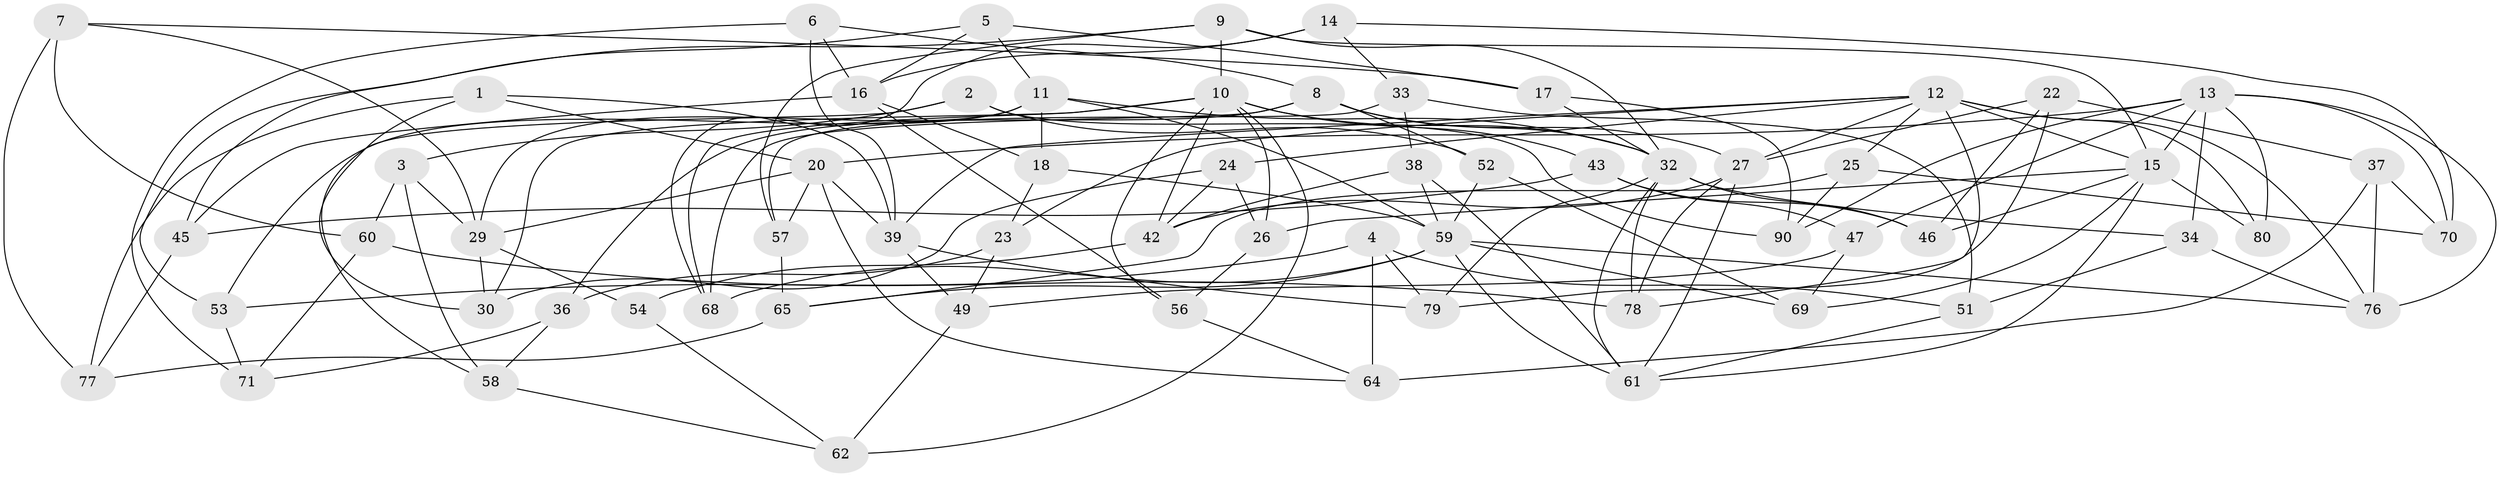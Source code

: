 // original degree distribution, {4: 1.0}
// Generated by graph-tools (version 1.1) at 2025/20/03/04/25 18:20:57]
// undirected, 63 vertices, 149 edges
graph export_dot {
graph [start="1"]
  node [color=gray90,style=filled];
  1;
  2;
  3;
  4;
  5;
  6;
  7;
  8 [super="+31"];
  9 [super="+66"];
  10 [super="+85+50"];
  11 [super="+48"];
  12 [super="+86+67"];
  13 [super="+35+19"];
  14;
  15 [super="+21+63"];
  16 [super="+41"];
  17;
  18;
  20 [super="+72"];
  22;
  23;
  24;
  25;
  26;
  27 [super="+28"];
  29 [super="+40"];
  30;
  32 [super="+44+73"];
  33;
  34;
  36;
  37;
  38;
  39 [super="+55"];
  42 [super="+74"];
  43;
  45;
  46;
  47;
  49;
  51;
  52;
  53;
  54;
  56;
  57;
  58;
  59 [super="+81"];
  60;
  61 [super="+89"];
  62;
  64;
  65;
  68;
  69;
  70;
  71;
  76 [super="+83"];
  77;
  78;
  79;
  80;
  90;
  1 -- 39;
  1 -- 30;
  1 -- 20;
  1 -- 77;
  2 -- 58;
  2 -- 3;
  2 -- 52;
  2 -- 90;
  3 -- 60;
  3 -- 58;
  3 -- 29;
  4 -- 51;
  4 -- 53;
  4 -- 79;
  4 -- 64;
  5 -- 45;
  5 -- 16;
  5 -- 17;
  5 -- 11;
  6 -- 71;
  6 -- 39;
  6 -- 16;
  6 -- 8;
  7 -- 60;
  7 -- 77;
  7 -- 17;
  7 -- 29;
  8 -- 68;
  8 -- 27;
  8 -- 32;
  8 -- 52;
  8 -- 36;
  9 -- 32;
  9 -- 10 [weight=2];
  9 -- 53;
  9 -- 57;
  9 -- 15;
  10 -- 43;
  10 -- 32;
  10 -- 62;
  10 -- 26;
  10 -- 68;
  10 -- 56;
  10 -- 30;
  10 -- 42;
  11 -- 59;
  11 -- 18;
  11 -- 32;
  11 -- 53;
  11 -- 29;
  12 -- 27;
  12 -- 23;
  12 -- 80 [weight=2];
  12 -- 25;
  12 -- 24;
  12 -- 76;
  12 -- 78;
  12 -- 39;
  12 -- 15;
  13 -- 34;
  13 -- 47;
  13 -- 80;
  13 -- 90;
  13 -- 70;
  13 -- 76;
  13 -- 20;
  13 -- 15;
  14 -- 70;
  14 -- 68;
  14 -- 33;
  14 -- 16;
  15 -- 46;
  15 -- 26;
  15 -- 80;
  15 -- 69;
  15 -- 61;
  16 -- 56;
  16 -- 18;
  16 -- 45;
  17 -- 90;
  17 -- 32;
  18 -- 23;
  18 -- 59;
  20 -- 39;
  20 -- 57;
  20 -- 64;
  20 -- 29;
  22 -- 37;
  22 -- 27;
  22 -- 79;
  22 -- 46;
  23 -- 49;
  23 -- 36;
  24 -- 42;
  24 -- 30;
  24 -- 26;
  25 -- 90;
  25 -- 70;
  25 -- 65;
  26 -- 56;
  27 -- 61;
  27 -- 78;
  27 -- 42;
  29 -- 30;
  29 -- 54;
  32 -- 34;
  32 -- 79;
  32 -- 78;
  32 -- 61;
  32 -- 46;
  33 -- 51;
  33 -- 38;
  33 -- 57;
  34 -- 76;
  34 -- 51;
  36 -- 71;
  36 -- 58;
  37 -- 70;
  37 -- 64;
  37 -- 76;
  38 -- 42;
  38 -- 61;
  38 -- 59;
  39 -- 49;
  39 -- 79;
  42 -- 54 [weight=2];
  43 -- 46;
  43 -- 45;
  43 -- 47;
  45 -- 77;
  47 -- 49;
  47 -- 69;
  49 -- 62;
  51 -- 61;
  52 -- 69;
  52 -- 59;
  53 -- 71;
  54 -- 62;
  56 -- 64;
  57 -- 65;
  58 -- 62;
  59 -- 61;
  59 -- 65;
  59 -- 68;
  59 -- 69;
  59 -- 76 [weight=2];
  60 -- 78;
  60 -- 71;
  65 -- 77;
}
